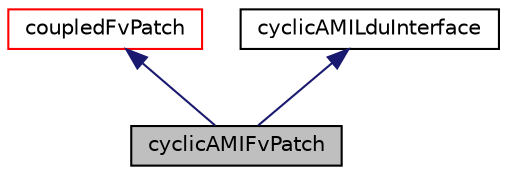 digraph "cyclicAMIFvPatch"
{
  bgcolor="transparent";
  edge [fontname="Helvetica",fontsize="10",labelfontname="Helvetica",labelfontsize="10"];
  node [fontname="Helvetica",fontsize="10",shape=record];
  Node1 [label="cyclicAMIFvPatch",height=0.2,width=0.4,color="black", fillcolor="grey75", style="filled", fontcolor="black"];
  Node2 -> Node1 [dir="back",color="midnightblue",fontsize="10",style="solid",fontname="Helvetica"];
  Node2 [label="coupledFvPatch",height=0.2,width=0.4,color="red",URL="$a00418.html",tooltip="An abstract base class for patches that couple regions of the computational domain e..."];
  Node3 -> Node1 [dir="back",color="midnightblue",fontsize="10",style="solid",fontname="Helvetica"];
  Node3 [label="cyclicAMILduInterface",height=0.2,width=0.4,color="black",URL="$a00471.html",tooltip="An abstract base class for cyclic AMI coupled interfaces. "];
}
